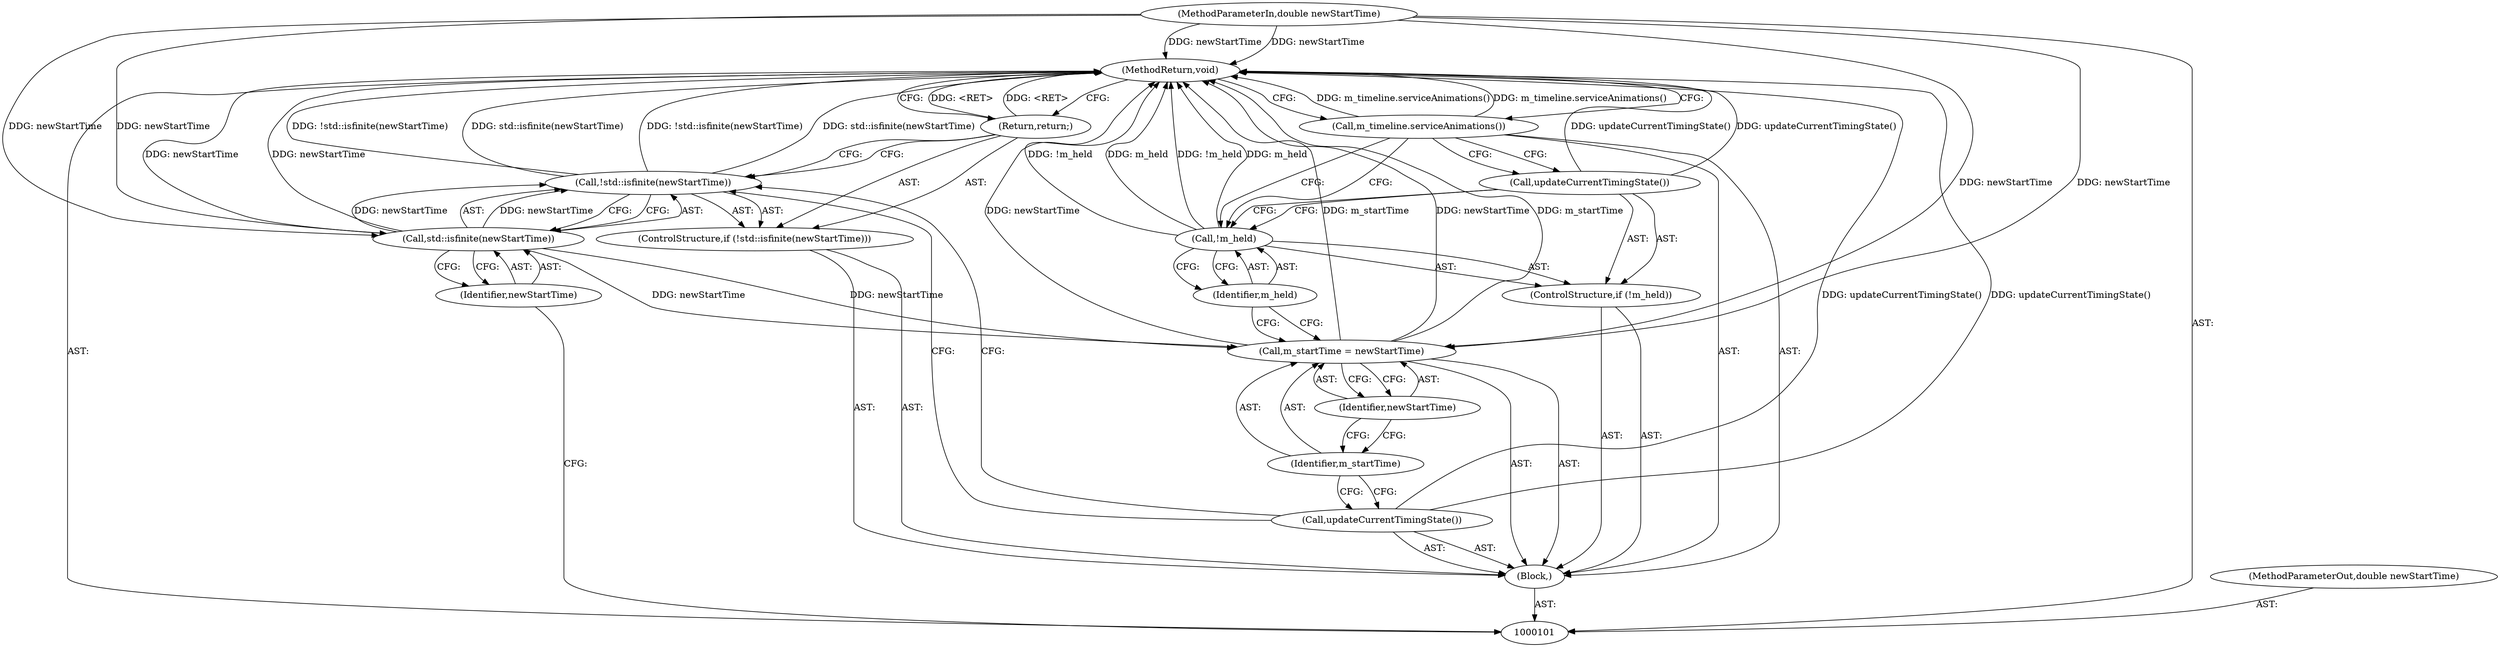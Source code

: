 digraph "1_Chrome_75f1a0ebf09d110642f19dd4e389004e949a7828_0" {
"1000118" [label="(MethodReturn,void)"];
"1000102" [label="(MethodParameterIn,double newStartTime)"];
"1000142" [label="(MethodParameterOut,double newStartTime)"];
"1000103" [label="(Block,)"];
"1000106" [label="(Call,std::isfinite(newStartTime))"];
"1000107" [label="(Identifier,newStartTime)"];
"1000104" [label="(ControlStructure,if (!std::isfinite(newStartTime)))"];
"1000105" [label="(Call,!std::isfinite(newStartTime))"];
"1000108" [label="(Return,return;)"];
"1000109" [label="(Call,updateCurrentTimingState())"];
"1000112" [label="(Identifier,newStartTime)"];
"1000110" [label="(Call,m_startTime = newStartTime)"];
"1000111" [label="(Identifier,m_startTime)"];
"1000115" [label="(Identifier,m_held)"];
"1000113" [label="(ControlStructure,if (!m_held))"];
"1000114" [label="(Call,!m_held)"];
"1000116" [label="(Call,updateCurrentTimingState())"];
"1000117" [label="(Call,m_timeline.serviceAnimations())"];
"1000118" -> "1000101"  [label="AST: "];
"1000118" -> "1000108"  [label="CFG: "];
"1000118" -> "1000117"  [label="CFG: "];
"1000117" -> "1000118"  [label="DDG: m_timeline.serviceAnimations()"];
"1000106" -> "1000118"  [label="DDG: newStartTime"];
"1000105" -> "1000118"  [label="DDG: !std::isfinite(newStartTime)"];
"1000105" -> "1000118"  [label="DDG: std::isfinite(newStartTime)"];
"1000114" -> "1000118"  [label="DDG: !m_held"];
"1000114" -> "1000118"  [label="DDG: m_held"];
"1000102" -> "1000118"  [label="DDG: newStartTime"];
"1000110" -> "1000118"  [label="DDG: newStartTime"];
"1000110" -> "1000118"  [label="DDG: m_startTime"];
"1000116" -> "1000118"  [label="DDG: updateCurrentTimingState()"];
"1000109" -> "1000118"  [label="DDG: updateCurrentTimingState()"];
"1000108" -> "1000118"  [label="DDG: <RET>"];
"1000102" -> "1000101"  [label="AST: "];
"1000102" -> "1000118"  [label="DDG: newStartTime"];
"1000102" -> "1000106"  [label="DDG: newStartTime"];
"1000102" -> "1000110"  [label="DDG: newStartTime"];
"1000142" -> "1000101"  [label="AST: "];
"1000103" -> "1000101"  [label="AST: "];
"1000104" -> "1000103"  [label="AST: "];
"1000109" -> "1000103"  [label="AST: "];
"1000110" -> "1000103"  [label="AST: "];
"1000113" -> "1000103"  [label="AST: "];
"1000117" -> "1000103"  [label="AST: "];
"1000106" -> "1000105"  [label="AST: "];
"1000106" -> "1000107"  [label="CFG: "];
"1000107" -> "1000106"  [label="AST: "];
"1000105" -> "1000106"  [label="CFG: "];
"1000106" -> "1000118"  [label="DDG: newStartTime"];
"1000106" -> "1000105"  [label="DDG: newStartTime"];
"1000102" -> "1000106"  [label="DDG: newStartTime"];
"1000106" -> "1000110"  [label="DDG: newStartTime"];
"1000107" -> "1000106"  [label="AST: "];
"1000107" -> "1000101"  [label="CFG: "];
"1000106" -> "1000107"  [label="CFG: "];
"1000104" -> "1000103"  [label="AST: "];
"1000105" -> "1000104"  [label="AST: "];
"1000108" -> "1000104"  [label="AST: "];
"1000105" -> "1000104"  [label="AST: "];
"1000105" -> "1000106"  [label="CFG: "];
"1000106" -> "1000105"  [label="AST: "];
"1000108" -> "1000105"  [label="CFG: "];
"1000109" -> "1000105"  [label="CFG: "];
"1000105" -> "1000118"  [label="DDG: !std::isfinite(newStartTime)"];
"1000105" -> "1000118"  [label="DDG: std::isfinite(newStartTime)"];
"1000106" -> "1000105"  [label="DDG: newStartTime"];
"1000108" -> "1000104"  [label="AST: "];
"1000108" -> "1000105"  [label="CFG: "];
"1000118" -> "1000108"  [label="CFG: "];
"1000108" -> "1000118"  [label="DDG: <RET>"];
"1000109" -> "1000103"  [label="AST: "];
"1000109" -> "1000105"  [label="CFG: "];
"1000111" -> "1000109"  [label="CFG: "];
"1000109" -> "1000118"  [label="DDG: updateCurrentTimingState()"];
"1000112" -> "1000110"  [label="AST: "];
"1000112" -> "1000111"  [label="CFG: "];
"1000110" -> "1000112"  [label="CFG: "];
"1000110" -> "1000103"  [label="AST: "];
"1000110" -> "1000112"  [label="CFG: "];
"1000111" -> "1000110"  [label="AST: "];
"1000112" -> "1000110"  [label="AST: "];
"1000115" -> "1000110"  [label="CFG: "];
"1000110" -> "1000118"  [label="DDG: newStartTime"];
"1000110" -> "1000118"  [label="DDG: m_startTime"];
"1000106" -> "1000110"  [label="DDG: newStartTime"];
"1000102" -> "1000110"  [label="DDG: newStartTime"];
"1000111" -> "1000110"  [label="AST: "];
"1000111" -> "1000109"  [label="CFG: "];
"1000112" -> "1000111"  [label="CFG: "];
"1000115" -> "1000114"  [label="AST: "];
"1000115" -> "1000110"  [label="CFG: "];
"1000114" -> "1000115"  [label="CFG: "];
"1000113" -> "1000103"  [label="AST: "];
"1000114" -> "1000113"  [label="AST: "];
"1000116" -> "1000113"  [label="AST: "];
"1000114" -> "1000113"  [label="AST: "];
"1000114" -> "1000115"  [label="CFG: "];
"1000115" -> "1000114"  [label="AST: "];
"1000116" -> "1000114"  [label="CFG: "];
"1000117" -> "1000114"  [label="CFG: "];
"1000114" -> "1000118"  [label="DDG: !m_held"];
"1000114" -> "1000118"  [label="DDG: m_held"];
"1000116" -> "1000113"  [label="AST: "];
"1000116" -> "1000114"  [label="CFG: "];
"1000117" -> "1000116"  [label="CFG: "];
"1000116" -> "1000118"  [label="DDG: updateCurrentTimingState()"];
"1000117" -> "1000103"  [label="AST: "];
"1000117" -> "1000116"  [label="CFG: "];
"1000117" -> "1000114"  [label="CFG: "];
"1000118" -> "1000117"  [label="CFG: "];
"1000117" -> "1000118"  [label="DDG: m_timeline.serviceAnimations()"];
}
